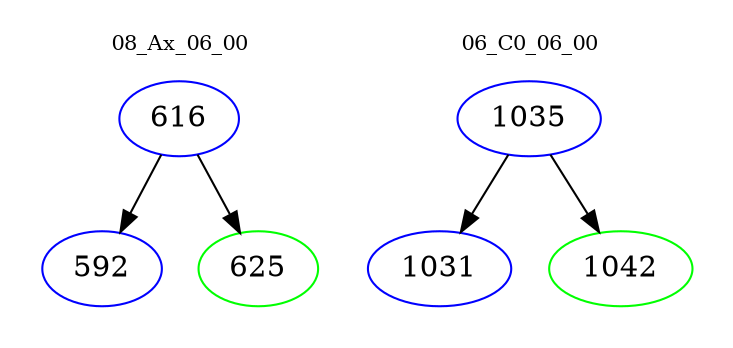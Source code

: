 digraph{
subgraph cluster_0 {
color = white
label = "08_Ax_06_00";
fontsize=10;
T0_616 [label="616", color="blue"]
T0_616 -> T0_592 [color="black"]
T0_592 [label="592", color="blue"]
T0_616 -> T0_625 [color="black"]
T0_625 [label="625", color="green"]
}
subgraph cluster_1 {
color = white
label = "06_C0_06_00";
fontsize=10;
T1_1035 [label="1035", color="blue"]
T1_1035 -> T1_1031 [color="black"]
T1_1031 [label="1031", color="blue"]
T1_1035 -> T1_1042 [color="black"]
T1_1042 [label="1042", color="green"]
}
}
